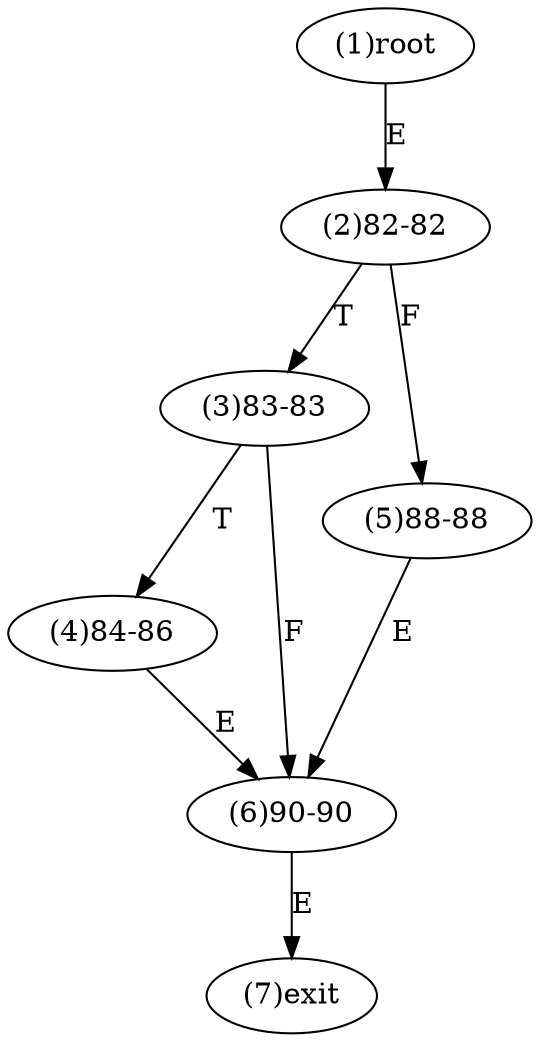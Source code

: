 digraph "" { 
1[ label="(1)root"];
2[ label="(2)82-82"];
3[ label="(3)83-83"];
4[ label="(4)84-86"];
5[ label="(5)88-88"];
6[ label="(6)90-90"];
7[ label="(7)exit"];
1->2[ label="E"];
2->5[ label="F"];
2->3[ label="T"];
3->6[ label="F"];
3->4[ label="T"];
4->6[ label="E"];
5->6[ label="E"];
6->7[ label="E"];
}
